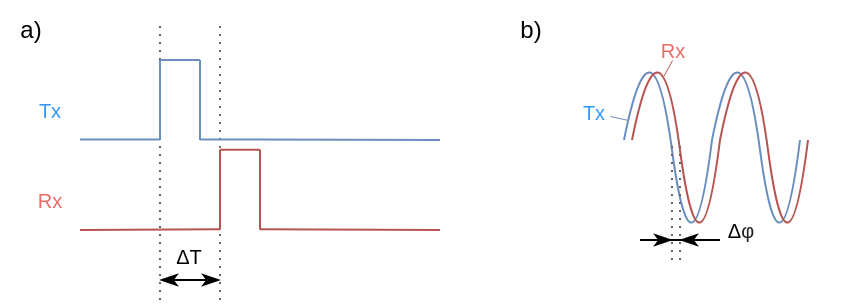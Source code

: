 <mxfile version="26.0.4">
  <diagram name="Page-1" id="EYn9lPKlorT9rFPQCNi2">
    <mxGraphModel dx="819" dy="482" grid="1" gridSize="10" guides="1" tooltips="1" connect="1" arrows="1" fold="1" page="1" pageScale="1" pageWidth="827" pageHeight="1169" math="0" shadow="0">
      <root>
        <mxCell id="0" />
        <mxCell id="1" parent="0" />
        <mxCell id="4m3qHLkBoHp1KC_wKlsO-17" value="" style="endArrow=none;dashed=1;html=1;dashPattern=1 3;strokeWidth=1;rounded=0;strokeColor=#666666;" edge="1" parent="1">
          <mxGeometry width="50" height="50" relative="1" as="geometry">
            <mxPoint x="140" y="270" as="sourcePoint" />
            <mxPoint x="140" y="130" as="targetPoint" />
          </mxGeometry>
        </mxCell>
        <mxCell id="4m3qHLkBoHp1KC_wKlsO-18" value="" style="endArrow=none;dashed=1;html=1;dashPattern=1 3;strokeWidth=1;rounded=0;strokeColor=#666666;" edge="1" parent="1">
          <mxGeometry width="50" height="50" relative="1" as="geometry">
            <mxPoint x="170" y="270" as="sourcePoint" />
            <mxPoint x="170" y="130" as="targetPoint" />
          </mxGeometry>
        </mxCell>
        <mxCell id="4m3qHLkBoHp1KC_wKlsO-3" value="Tx" style="text;html=1;align=center;verticalAlign=middle;whiteSpace=wrap;rounded=0;fontColor=#3399FF;fontSize=10;" vertex="1" parent="1">
          <mxGeometry x="70" y="160" width="30" height="30" as="geometry" />
        </mxCell>
        <mxCell id="4m3qHLkBoHp1KC_wKlsO-5" value="" style="endArrow=none;html=1;rounded=0;fillColor=#dae8fc;strokeColor=#6c8ebf;" edge="1" parent="1">
          <mxGeometry width="50" height="50" relative="1" as="geometry">
            <mxPoint x="100" y="189.72" as="sourcePoint" />
            <mxPoint x="140" y="189.72" as="targetPoint" />
          </mxGeometry>
        </mxCell>
        <mxCell id="4m3qHLkBoHp1KC_wKlsO-6" value="" style="endArrow=none;html=1;rounded=0;fillColor=#dae8fc;strokeColor=#6c8ebf;" edge="1" parent="1">
          <mxGeometry width="50" height="50" relative="1" as="geometry">
            <mxPoint x="140" y="190" as="sourcePoint" />
            <mxPoint x="140" y="150" as="targetPoint" />
          </mxGeometry>
        </mxCell>
        <mxCell id="4m3qHLkBoHp1KC_wKlsO-7" value="" style="endArrow=none;html=1;rounded=0;fillColor=#dae8fc;strokeColor=#6c8ebf;" edge="1" parent="1">
          <mxGeometry width="50" height="50" relative="1" as="geometry">
            <mxPoint x="160" y="189.72" as="sourcePoint" />
            <mxPoint x="280" y="190" as="targetPoint" />
          </mxGeometry>
        </mxCell>
        <mxCell id="4m3qHLkBoHp1KC_wKlsO-8" value="" style="endArrow=none;html=1;rounded=0;fillColor=#dae8fc;strokeColor=#6c8ebf;" edge="1" parent="1">
          <mxGeometry width="50" height="50" relative="1" as="geometry">
            <mxPoint x="160" y="190" as="sourcePoint" />
            <mxPoint x="160" y="150" as="targetPoint" />
          </mxGeometry>
        </mxCell>
        <mxCell id="4m3qHLkBoHp1KC_wKlsO-9" value="" style="endArrow=none;html=1;rounded=0;fillColor=#dae8fc;strokeColor=#6c8ebf;" edge="1" parent="1">
          <mxGeometry width="50" height="50" relative="1" as="geometry">
            <mxPoint x="140" y="150" as="sourcePoint" />
            <mxPoint x="160" y="150" as="targetPoint" />
          </mxGeometry>
        </mxCell>
        <mxCell id="4m3qHLkBoHp1KC_wKlsO-10" value="" style="endArrow=none;html=1;rounded=0;fillColor=#f8cecc;strokeColor=#b85450;" edge="1" parent="1">
          <mxGeometry width="50" height="50" relative="1" as="geometry">
            <mxPoint x="100" y="235" as="sourcePoint" />
            <mxPoint x="170" y="234.62" as="targetPoint" />
          </mxGeometry>
        </mxCell>
        <mxCell id="4m3qHLkBoHp1KC_wKlsO-11" value="" style="endArrow=none;html=1;rounded=0;fillColor=#f8cecc;strokeColor=#b85450;" edge="1" parent="1">
          <mxGeometry width="50" height="50" relative="1" as="geometry">
            <mxPoint x="170" y="234.9" as="sourcePoint" />
            <mxPoint x="170" y="194.9" as="targetPoint" />
          </mxGeometry>
        </mxCell>
        <mxCell id="4m3qHLkBoHp1KC_wKlsO-12" value="" style="endArrow=none;html=1;rounded=0;fillColor=#f8cecc;strokeColor=#b85450;" edge="1" parent="1">
          <mxGeometry width="50" height="50" relative="1" as="geometry">
            <mxPoint x="190" y="234.62" as="sourcePoint" />
            <mxPoint x="280" y="235" as="targetPoint" />
          </mxGeometry>
        </mxCell>
        <mxCell id="4m3qHLkBoHp1KC_wKlsO-13" value="" style="endArrow=none;html=1;rounded=0;fillColor=#f8cecc;strokeColor=#b85450;" edge="1" parent="1">
          <mxGeometry width="50" height="50" relative="1" as="geometry">
            <mxPoint x="190" y="234.9" as="sourcePoint" />
            <mxPoint x="190" y="194.9" as="targetPoint" />
          </mxGeometry>
        </mxCell>
        <mxCell id="4m3qHLkBoHp1KC_wKlsO-14" value="" style="endArrow=none;html=1;rounded=0;fillColor=#f8cecc;strokeColor=#b85450;" edge="1" parent="1">
          <mxGeometry width="50" height="50" relative="1" as="geometry">
            <mxPoint x="170" y="194.9" as="sourcePoint" />
            <mxPoint x="190" y="194.9" as="targetPoint" />
          </mxGeometry>
        </mxCell>
        <mxCell id="4m3qHLkBoHp1KC_wKlsO-15" value="a)" style="text;html=1;align=center;verticalAlign=middle;resizable=0;points=[];autosize=1;strokeColor=none;fillColor=none;" vertex="1" parent="1">
          <mxGeometry x="60" y="120" width="30" height="30" as="geometry" />
        </mxCell>
        <mxCell id="4m3qHLkBoHp1KC_wKlsO-16" value="b)" style="text;html=1;align=center;verticalAlign=middle;resizable=0;points=[];autosize=1;strokeColor=none;fillColor=none;" vertex="1" parent="1">
          <mxGeometry x="310" y="120" width="30" height="30" as="geometry" />
        </mxCell>
        <mxCell id="4m3qHLkBoHp1KC_wKlsO-19" value="" style="endArrow=classicThin;startArrow=classicThin;html=1;rounded=0;startFill=1;endFill=1;" edge="1" parent="1">
          <mxGeometry width="50" height="50" relative="1" as="geometry">
            <mxPoint x="140" y="260" as="sourcePoint" />
            <mxPoint x="170" y="260" as="targetPoint" />
          </mxGeometry>
        </mxCell>
        <mxCell id="4m3qHLkBoHp1KC_wKlsO-20" value="&lt;span style=&quot;font-family: &amp;quot;Google Sans&amp;quot;, Arial, sans-serif; text-align: left; text-wrap: wrap;&quot;&gt;&lt;font style=&quot;color: rgb(0, 0, 0);&quot;&gt;Δ&lt;/font&gt;&lt;/span&gt;T" style="text;html=1;align=center;verticalAlign=middle;resizable=0;points=[];autosize=1;strokeColor=none;fillColor=none;fontSize=10;" vertex="1" parent="1">
          <mxGeometry x="134" y="233" width="40" height="30" as="geometry" />
        </mxCell>
        <mxCell id="4m3qHLkBoHp1KC_wKlsO-25" value="" style="curved=1;endArrow=none;html=1;rounded=0;endFill=0;fillColor=#dae8fc;strokeColor=#6c8ebf;" edge="1" parent="1">
          <mxGeometry width="50" height="50" relative="1" as="geometry">
            <mxPoint x="416" y="190" as="sourcePoint" />
            <mxPoint x="372" y="190" as="targetPoint" />
            <Array as="points">
              <mxPoint x="406" y="270" />
              <mxPoint x="386" y="120" />
            </Array>
          </mxGeometry>
        </mxCell>
        <mxCell id="4m3qHLkBoHp1KC_wKlsO-27" value="" style="curved=1;endArrow=none;html=1;rounded=0;endFill=0;fillColor=#dae8fc;strokeColor=#6c8ebf;" edge="1" parent="1">
          <mxGeometry width="50" height="50" relative="1" as="geometry">
            <mxPoint x="460" y="190" as="sourcePoint" />
            <mxPoint x="416" y="190" as="targetPoint" />
            <Array as="points">
              <mxPoint x="450" y="270" />
              <mxPoint x="430" y="120" />
            </Array>
          </mxGeometry>
        </mxCell>
        <mxCell id="4m3qHLkBoHp1KC_wKlsO-31" value="&lt;span style=&quot;font-family: &amp;quot;Google Sans&amp;quot;, Arial, sans-serif; text-align: left; text-wrap: wrap;&quot;&gt;&lt;font style=&quot;color: rgb(0, 0, 0);&quot;&gt;Δ&lt;/font&gt;&lt;/span&gt;&lt;span style=&quot;color: rgb(32, 33, 34); font-family: sans-serif; text-align: start; text-wrap: wrap; background-color: rgb(255, 255, 255);&quot;&gt;&lt;font&gt;φ&lt;/font&gt;&lt;/span&gt;" style="text;html=1;align=center;verticalAlign=middle;resizable=0;points=[];autosize=1;strokeColor=none;fillColor=none;fontSize=10;" vertex="1" parent="1">
          <mxGeometry x="410" y="220" width="40" height="30" as="geometry" />
        </mxCell>
        <mxCell id="4m3qHLkBoHp1KC_wKlsO-34" value="Tx" style="text;html=1;align=center;verticalAlign=middle;whiteSpace=wrap;rounded=0;fontColor=#3399FF;fontSize=10;" vertex="1" parent="1">
          <mxGeometry x="327" y="161" width="60" height="30" as="geometry" />
        </mxCell>
        <mxCell id="4m3qHLkBoHp1KC_wKlsO-35" value="" style="curved=1;endArrow=none;html=1;rounded=0;endFill=0;fillColor=#f8cecc;strokeColor=#b85450;" edge="1" parent="1">
          <mxGeometry width="50" height="50" relative="1" as="geometry">
            <mxPoint x="420" y="190" as="sourcePoint" />
            <mxPoint x="376" y="190" as="targetPoint" />
            <Array as="points">
              <mxPoint x="410" y="270" />
              <mxPoint x="390" y="120" />
            </Array>
          </mxGeometry>
        </mxCell>
        <mxCell id="4m3qHLkBoHp1KC_wKlsO-36" value="" style="curved=1;endArrow=none;html=1;rounded=0;endFill=0;fillColor=#f8cecc;strokeColor=#b85450;" edge="1" parent="1">
          <mxGeometry width="50" height="50" relative="1" as="geometry">
            <mxPoint x="464" y="190" as="sourcePoint" />
            <mxPoint x="420" y="190" as="targetPoint" />
            <Array as="points">
              <mxPoint x="454" y="270" />
              <mxPoint x="434" y="120" />
            </Array>
          </mxGeometry>
        </mxCell>
        <mxCell id="4m3qHLkBoHp1KC_wKlsO-37" value="" style="endArrow=none;dashed=1;html=1;dashPattern=1 3;strokeWidth=1;rounded=0;strokeColor=#666666;" edge="1" parent="1">
          <mxGeometry width="50" height="50" relative="1" as="geometry">
            <mxPoint x="400" y="250" as="sourcePoint" />
            <mxPoint x="400" y="190" as="targetPoint" />
          </mxGeometry>
        </mxCell>
        <mxCell id="4m3qHLkBoHp1KC_wKlsO-38" value="" style="endArrow=none;dashed=1;html=1;dashPattern=1 3;strokeWidth=1;rounded=0;strokeColor=#666666;" edge="1" parent="1">
          <mxGeometry width="50" height="50" relative="1" as="geometry">
            <mxPoint x="396" y="250" as="sourcePoint" />
            <mxPoint x="396" y="190" as="targetPoint" />
          </mxGeometry>
        </mxCell>
        <mxCell id="4m3qHLkBoHp1KC_wKlsO-39" value="Rx" style="text;html=1;align=center;verticalAlign=middle;resizable=0;points=[];autosize=1;strokeColor=none;fillColor=none;fontColor=#EA6B66;fontSize=10;" vertex="1" parent="1">
          <mxGeometry x="376" y="130" width="40" height="30" as="geometry" />
        </mxCell>
        <mxCell id="4m3qHLkBoHp1KC_wKlsO-40" value="" style="endArrow=none;html=1;rounded=0;" edge="1" parent="1">
          <mxGeometry width="50" height="50" relative="1" as="geometry">
            <mxPoint x="380" y="240" as="sourcePoint" />
            <mxPoint x="420" y="240" as="targetPoint" />
          </mxGeometry>
        </mxCell>
        <mxCell id="4m3qHLkBoHp1KC_wKlsO-41" value="" style="endArrow=classicThin;html=1;rounded=0;endFill=1;" edge="1" parent="1">
          <mxGeometry width="50" height="50" relative="1" as="geometry">
            <mxPoint x="380" y="240" as="sourcePoint" />
            <mxPoint x="396" y="240" as="targetPoint" />
          </mxGeometry>
        </mxCell>
        <mxCell id="4m3qHLkBoHp1KC_wKlsO-42" value="" style="endArrow=none;html=1;rounded=0;startArrow=classicThin;startFill=1;endFill=0;" edge="1" parent="1">
          <mxGeometry width="50" height="50" relative="1" as="geometry">
            <mxPoint x="400" y="240" as="sourcePoint" />
            <mxPoint x="416" y="240" as="targetPoint" />
          </mxGeometry>
        </mxCell>
        <mxCell id="4m3qHLkBoHp1KC_wKlsO-43" value="Rx" style="text;html=1;align=center;verticalAlign=middle;whiteSpace=wrap;rounded=0;fontColor=#EA6B66;fontSize=10;" vertex="1" parent="1">
          <mxGeometry x="70" y="205" width="30" height="30" as="geometry" />
        </mxCell>
        <mxCell id="4m3qHLkBoHp1KC_wKlsO-44" value="&amp;nbsp;&amp;nbsp;" style="text;html=1;align=center;verticalAlign=middle;resizable=0;points=[];autosize=1;strokeColor=none;fillColor=none;" vertex="1" parent="1">
          <mxGeometry x="450" y="140" width="30" height="30" as="geometry" />
        </mxCell>
        <mxCell id="4m3qHLkBoHp1KC_wKlsO-45" value="" style="endArrow=none;html=1;rounded=0;strokeWidth=0.5;fillColor=#f8cecc;strokeColor=#b85450;exitX=0.393;exitY=0.931;exitDx=0;exitDy=0;exitPerimeter=0;" edge="1" parent="1" source="4m3qHLkBoHp1KC_wKlsO-39">
          <mxGeometry width="50" height="50" relative="1" as="geometry">
            <mxPoint x="376" y="170" as="sourcePoint" />
            <mxPoint x="396" y="150" as="targetPoint" />
          </mxGeometry>
        </mxCell>
        <mxCell id="4m3qHLkBoHp1KC_wKlsO-46" value="" style="endArrow=none;html=1;rounded=0;strokeWidth=0.5;fillColor=#dae8fc;strokeColor=#6c8ebf;" edge="1" parent="1">
          <mxGeometry width="50" height="50" relative="1" as="geometry">
            <mxPoint x="365" y="178" as="sourcePoint" />
            <mxPoint x="374" y="180" as="targetPoint" />
          </mxGeometry>
        </mxCell>
      </root>
    </mxGraphModel>
  </diagram>
</mxfile>
